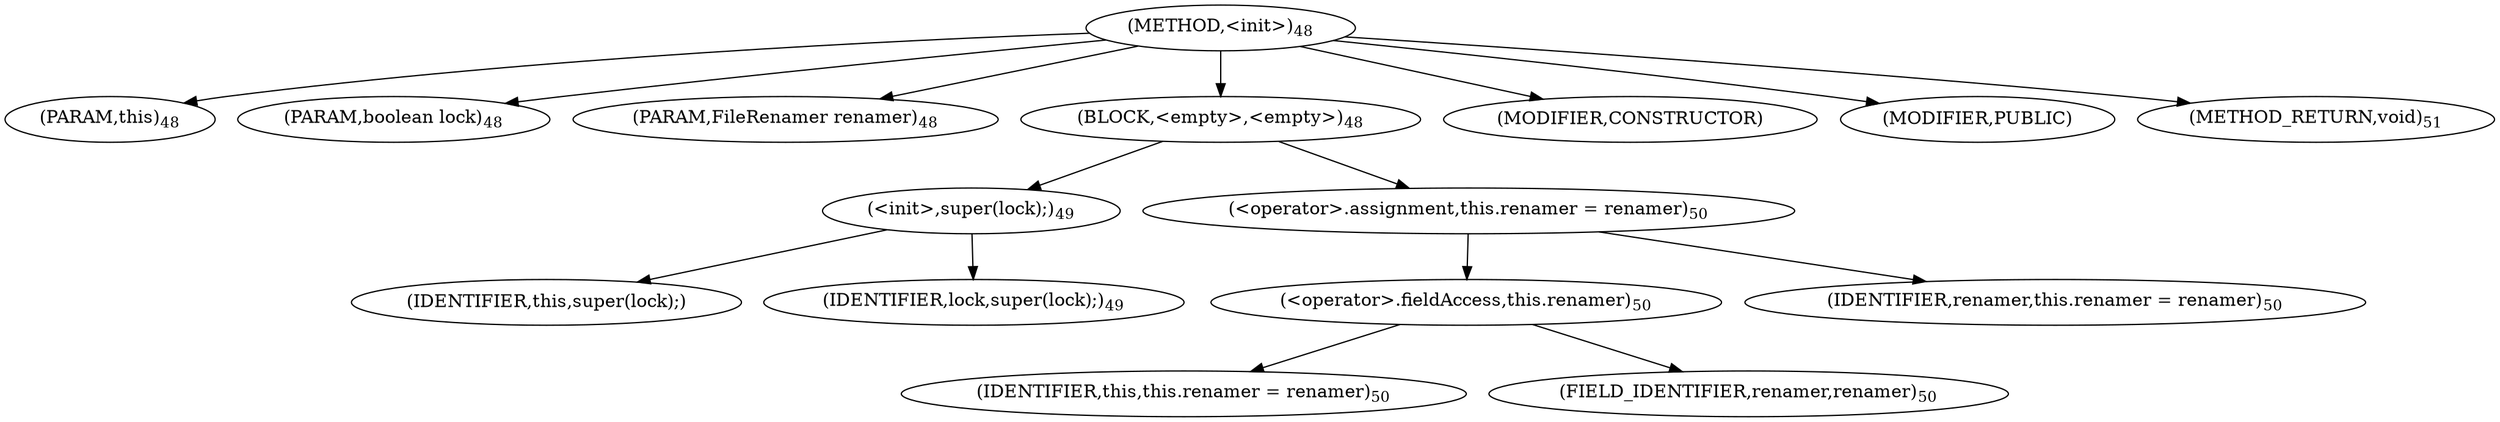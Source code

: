 digraph "&lt;init&gt;" {  
"60" [label = <(METHOD,&lt;init&gt;)<SUB>48</SUB>> ]
"10" [label = <(PARAM,this)<SUB>48</SUB>> ]
"61" [label = <(PARAM,boolean lock)<SUB>48</SUB>> ]
"62" [label = <(PARAM,FileRenamer renamer)<SUB>48</SUB>> ]
"63" [label = <(BLOCK,&lt;empty&gt;,&lt;empty&gt;)<SUB>48</SUB>> ]
"64" [label = <(&lt;init&gt;,super(lock);)<SUB>49</SUB>> ]
"9" [label = <(IDENTIFIER,this,super(lock);)> ]
"65" [label = <(IDENTIFIER,lock,super(lock);)<SUB>49</SUB>> ]
"66" [label = <(&lt;operator&gt;.assignment,this.renamer = renamer)<SUB>50</SUB>> ]
"67" [label = <(&lt;operator&gt;.fieldAccess,this.renamer)<SUB>50</SUB>> ]
"11" [label = <(IDENTIFIER,this,this.renamer = renamer)<SUB>50</SUB>> ]
"68" [label = <(FIELD_IDENTIFIER,renamer,renamer)<SUB>50</SUB>> ]
"69" [label = <(IDENTIFIER,renamer,this.renamer = renamer)<SUB>50</SUB>> ]
"70" [label = <(MODIFIER,CONSTRUCTOR)> ]
"71" [label = <(MODIFIER,PUBLIC)> ]
"72" [label = <(METHOD_RETURN,void)<SUB>51</SUB>> ]
  "60" -> "10" 
  "60" -> "61" 
  "60" -> "62" 
  "60" -> "63" 
  "60" -> "70" 
  "60" -> "71" 
  "60" -> "72" 
  "63" -> "64" 
  "63" -> "66" 
  "64" -> "9" 
  "64" -> "65" 
  "66" -> "67" 
  "66" -> "69" 
  "67" -> "11" 
  "67" -> "68" 
}
